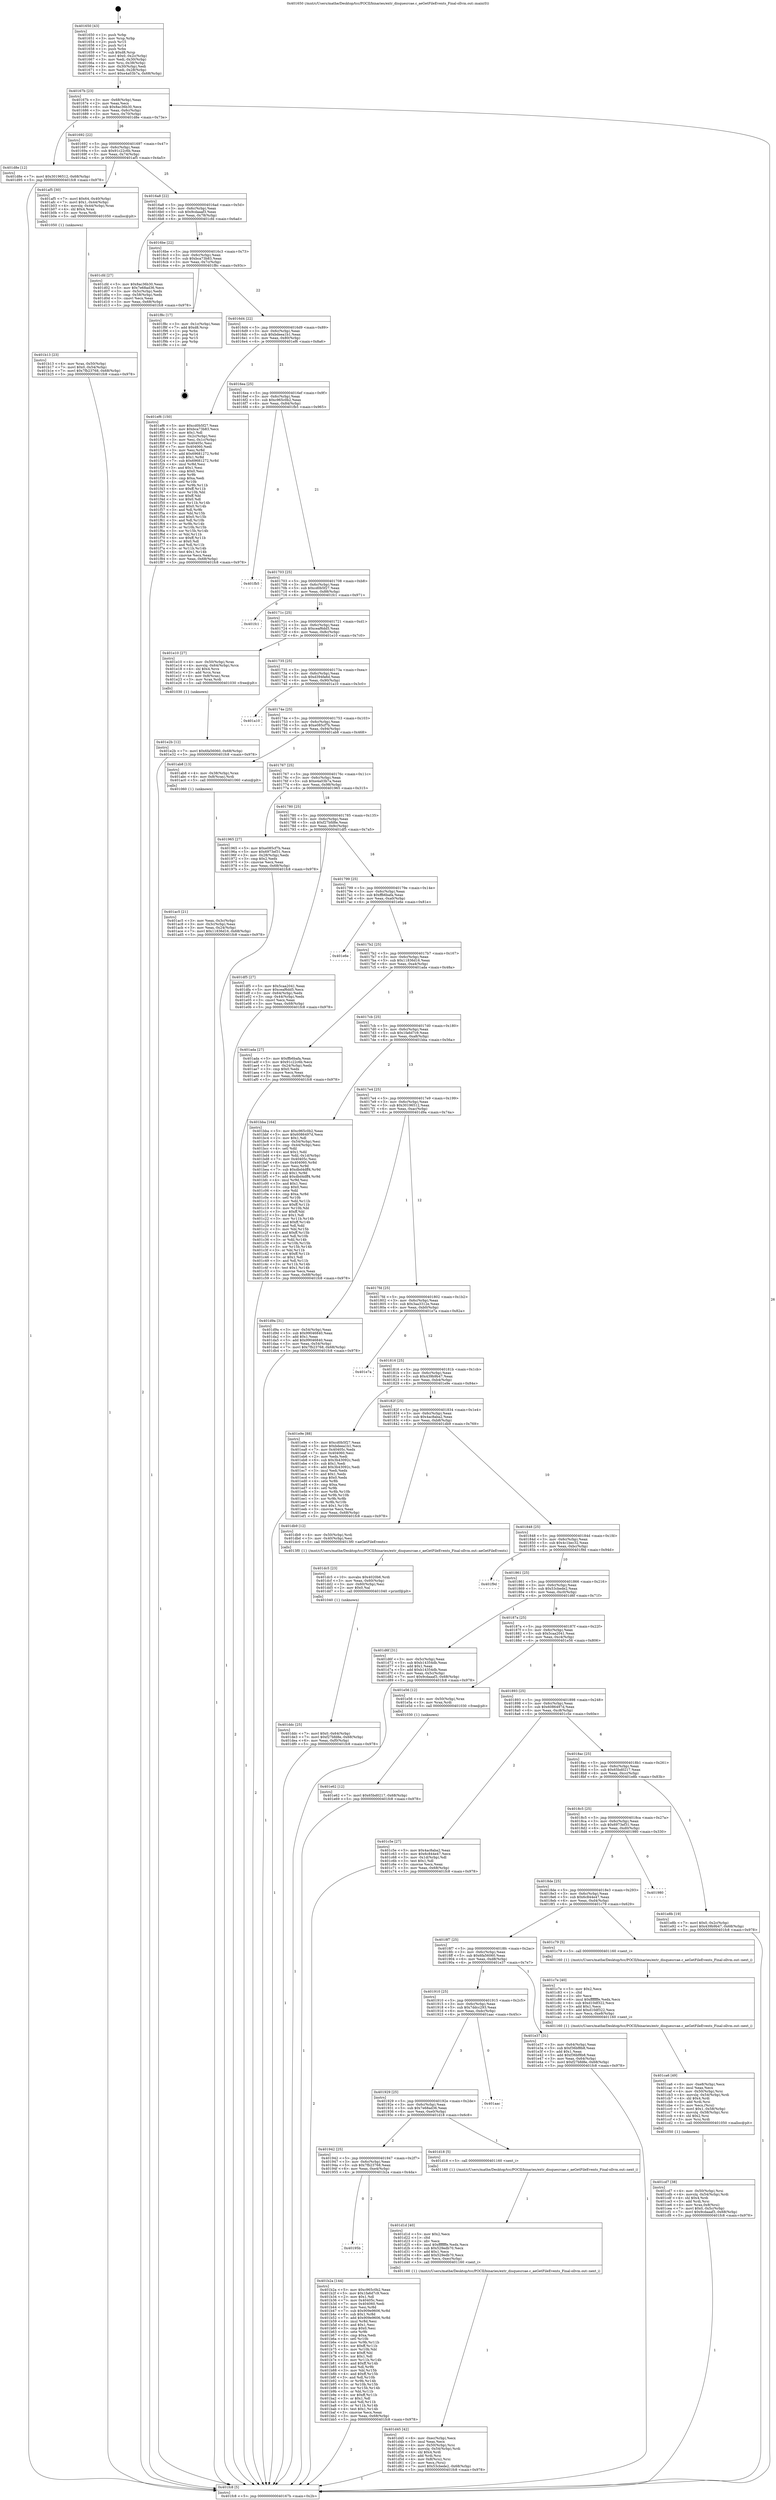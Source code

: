 digraph "0x401650" {
  label = "0x401650 (/mnt/c/Users/mathe/Desktop/tcc/POCII/binaries/extr_disquesrcae.c_aeGetFileEvents_Final-ollvm.out::main(0))"
  labelloc = "t"
  node[shape=record]

  Entry [label="",width=0.3,height=0.3,shape=circle,fillcolor=black,style=filled]
  "0x40167b" [label="{
     0x40167b [23]\l
     | [instrs]\l
     &nbsp;&nbsp;0x40167b \<+3\>: mov -0x68(%rbp),%eax\l
     &nbsp;&nbsp;0x40167e \<+2\>: mov %eax,%ecx\l
     &nbsp;&nbsp;0x401680 \<+6\>: sub $0x8ac36b30,%ecx\l
     &nbsp;&nbsp;0x401686 \<+3\>: mov %eax,-0x6c(%rbp)\l
     &nbsp;&nbsp;0x401689 \<+3\>: mov %ecx,-0x70(%rbp)\l
     &nbsp;&nbsp;0x40168c \<+6\>: je 0000000000401d8e \<main+0x73e\>\l
  }"]
  "0x401d8e" [label="{
     0x401d8e [12]\l
     | [instrs]\l
     &nbsp;&nbsp;0x401d8e \<+7\>: movl $0x30196512,-0x68(%rbp)\l
     &nbsp;&nbsp;0x401d95 \<+5\>: jmp 0000000000401fc8 \<main+0x978\>\l
  }"]
  "0x401692" [label="{
     0x401692 [22]\l
     | [instrs]\l
     &nbsp;&nbsp;0x401692 \<+5\>: jmp 0000000000401697 \<main+0x47\>\l
     &nbsp;&nbsp;0x401697 \<+3\>: mov -0x6c(%rbp),%eax\l
     &nbsp;&nbsp;0x40169a \<+5\>: sub $0x91c22c6b,%eax\l
     &nbsp;&nbsp;0x40169f \<+3\>: mov %eax,-0x74(%rbp)\l
     &nbsp;&nbsp;0x4016a2 \<+6\>: je 0000000000401af5 \<main+0x4a5\>\l
  }"]
  Exit [label="",width=0.3,height=0.3,shape=circle,fillcolor=black,style=filled,peripheries=2]
  "0x401af5" [label="{
     0x401af5 [30]\l
     | [instrs]\l
     &nbsp;&nbsp;0x401af5 \<+7\>: movl $0x64,-0x40(%rbp)\l
     &nbsp;&nbsp;0x401afc \<+7\>: movl $0x1,-0x44(%rbp)\l
     &nbsp;&nbsp;0x401b03 \<+4\>: movslq -0x44(%rbp),%rax\l
     &nbsp;&nbsp;0x401b07 \<+4\>: shl $0x4,%rax\l
     &nbsp;&nbsp;0x401b0b \<+3\>: mov %rax,%rdi\l
     &nbsp;&nbsp;0x401b0e \<+5\>: call 0000000000401050 \<malloc@plt\>\l
     | [calls]\l
     &nbsp;&nbsp;0x401050 \{1\} (unknown)\l
  }"]
  "0x4016a8" [label="{
     0x4016a8 [22]\l
     | [instrs]\l
     &nbsp;&nbsp;0x4016a8 \<+5\>: jmp 00000000004016ad \<main+0x5d\>\l
     &nbsp;&nbsp;0x4016ad \<+3\>: mov -0x6c(%rbp),%eax\l
     &nbsp;&nbsp;0x4016b0 \<+5\>: sub $0x9cdaaaf3,%eax\l
     &nbsp;&nbsp;0x4016b5 \<+3\>: mov %eax,-0x78(%rbp)\l
     &nbsp;&nbsp;0x4016b8 \<+6\>: je 0000000000401cfd \<main+0x6ad\>\l
  }"]
  "0x401e62" [label="{
     0x401e62 [12]\l
     | [instrs]\l
     &nbsp;&nbsp;0x401e62 \<+7\>: movl $0x65bd0217,-0x68(%rbp)\l
     &nbsp;&nbsp;0x401e69 \<+5\>: jmp 0000000000401fc8 \<main+0x978\>\l
  }"]
  "0x401cfd" [label="{
     0x401cfd [27]\l
     | [instrs]\l
     &nbsp;&nbsp;0x401cfd \<+5\>: mov $0x8ac36b30,%eax\l
     &nbsp;&nbsp;0x401d02 \<+5\>: mov $0x7e68ad36,%ecx\l
     &nbsp;&nbsp;0x401d07 \<+3\>: mov -0x5c(%rbp),%edx\l
     &nbsp;&nbsp;0x401d0a \<+3\>: cmp -0x58(%rbp),%edx\l
     &nbsp;&nbsp;0x401d0d \<+3\>: cmovl %ecx,%eax\l
     &nbsp;&nbsp;0x401d10 \<+3\>: mov %eax,-0x68(%rbp)\l
     &nbsp;&nbsp;0x401d13 \<+5\>: jmp 0000000000401fc8 \<main+0x978\>\l
  }"]
  "0x4016be" [label="{
     0x4016be [22]\l
     | [instrs]\l
     &nbsp;&nbsp;0x4016be \<+5\>: jmp 00000000004016c3 \<main+0x73\>\l
     &nbsp;&nbsp;0x4016c3 \<+3\>: mov -0x6c(%rbp),%eax\l
     &nbsp;&nbsp;0x4016c6 \<+5\>: sub $0xbca73b83,%eax\l
     &nbsp;&nbsp;0x4016cb \<+3\>: mov %eax,-0x7c(%rbp)\l
     &nbsp;&nbsp;0x4016ce \<+6\>: je 0000000000401f8c \<main+0x93c\>\l
  }"]
  "0x401e2b" [label="{
     0x401e2b [12]\l
     | [instrs]\l
     &nbsp;&nbsp;0x401e2b \<+7\>: movl $0x6fa56060,-0x68(%rbp)\l
     &nbsp;&nbsp;0x401e32 \<+5\>: jmp 0000000000401fc8 \<main+0x978\>\l
  }"]
  "0x401f8c" [label="{
     0x401f8c [17]\l
     | [instrs]\l
     &nbsp;&nbsp;0x401f8c \<+3\>: mov -0x1c(%rbp),%eax\l
     &nbsp;&nbsp;0x401f8f \<+7\>: add $0xd8,%rsp\l
     &nbsp;&nbsp;0x401f96 \<+1\>: pop %rbx\l
     &nbsp;&nbsp;0x401f97 \<+2\>: pop %r14\l
     &nbsp;&nbsp;0x401f99 \<+2\>: pop %r15\l
     &nbsp;&nbsp;0x401f9b \<+1\>: pop %rbp\l
     &nbsp;&nbsp;0x401f9c \<+1\>: ret\l
  }"]
  "0x4016d4" [label="{
     0x4016d4 [22]\l
     | [instrs]\l
     &nbsp;&nbsp;0x4016d4 \<+5\>: jmp 00000000004016d9 \<main+0x89\>\l
     &nbsp;&nbsp;0x4016d9 \<+3\>: mov -0x6c(%rbp),%eax\l
     &nbsp;&nbsp;0x4016dc \<+5\>: sub $0xbdeea1b1,%eax\l
     &nbsp;&nbsp;0x4016e1 \<+3\>: mov %eax,-0x80(%rbp)\l
     &nbsp;&nbsp;0x4016e4 \<+6\>: je 0000000000401ef6 \<main+0x8a6\>\l
  }"]
  "0x401ddc" [label="{
     0x401ddc [25]\l
     | [instrs]\l
     &nbsp;&nbsp;0x401ddc \<+7\>: movl $0x0,-0x64(%rbp)\l
     &nbsp;&nbsp;0x401de3 \<+7\>: movl $0xf27bfd8e,-0x68(%rbp)\l
     &nbsp;&nbsp;0x401dea \<+6\>: mov %eax,-0xf0(%rbp)\l
     &nbsp;&nbsp;0x401df0 \<+5\>: jmp 0000000000401fc8 \<main+0x978\>\l
  }"]
  "0x401ef6" [label="{
     0x401ef6 [150]\l
     | [instrs]\l
     &nbsp;&nbsp;0x401ef6 \<+5\>: mov $0xcd0b5f27,%eax\l
     &nbsp;&nbsp;0x401efb \<+5\>: mov $0xbca73b83,%ecx\l
     &nbsp;&nbsp;0x401f00 \<+2\>: mov $0x1,%dl\l
     &nbsp;&nbsp;0x401f02 \<+3\>: mov -0x2c(%rbp),%esi\l
     &nbsp;&nbsp;0x401f05 \<+3\>: mov %esi,-0x1c(%rbp)\l
     &nbsp;&nbsp;0x401f08 \<+7\>: mov 0x40405c,%esi\l
     &nbsp;&nbsp;0x401f0f \<+7\>: mov 0x404060,%edi\l
     &nbsp;&nbsp;0x401f16 \<+3\>: mov %esi,%r8d\l
     &nbsp;&nbsp;0x401f19 \<+7\>: add $0x69681272,%r8d\l
     &nbsp;&nbsp;0x401f20 \<+4\>: sub $0x1,%r8d\l
     &nbsp;&nbsp;0x401f24 \<+7\>: sub $0x69681272,%r8d\l
     &nbsp;&nbsp;0x401f2b \<+4\>: imul %r8d,%esi\l
     &nbsp;&nbsp;0x401f2f \<+3\>: and $0x1,%esi\l
     &nbsp;&nbsp;0x401f32 \<+3\>: cmp $0x0,%esi\l
     &nbsp;&nbsp;0x401f35 \<+4\>: sete %r9b\l
     &nbsp;&nbsp;0x401f39 \<+3\>: cmp $0xa,%edi\l
     &nbsp;&nbsp;0x401f3c \<+4\>: setl %r10b\l
     &nbsp;&nbsp;0x401f40 \<+3\>: mov %r9b,%r11b\l
     &nbsp;&nbsp;0x401f43 \<+4\>: xor $0xff,%r11b\l
     &nbsp;&nbsp;0x401f47 \<+3\>: mov %r10b,%bl\l
     &nbsp;&nbsp;0x401f4a \<+3\>: xor $0xff,%bl\l
     &nbsp;&nbsp;0x401f4d \<+3\>: xor $0x0,%dl\l
     &nbsp;&nbsp;0x401f50 \<+3\>: mov %r11b,%r14b\l
     &nbsp;&nbsp;0x401f53 \<+4\>: and $0x0,%r14b\l
     &nbsp;&nbsp;0x401f57 \<+3\>: and %dl,%r9b\l
     &nbsp;&nbsp;0x401f5a \<+3\>: mov %bl,%r15b\l
     &nbsp;&nbsp;0x401f5d \<+4\>: and $0x0,%r15b\l
     &nbsp;&nbsp;0x401f61 \<+3\>: and %dl,%r10b\l
     &nbsp;&nbsp;0x401f64 \<+3\>: or %r9b,%r14b\l
     &nbsp;&nbsp;0x401f67 \<+3\>: or %r10b,%r15b\l
     &nbsp;&nbsp;0x401f6a \<+3\>: xor %r15b,%r14b\l
     &nbsp;&nbsp;0x401f6d \<+3\>: or %bl,%r11b\l
     &nbsp;&nbsp;0x401f70 \<+4\>: xor $0xff,%r11b\l
     &nbsp;&nbsp;0x401f74 \<+3\>: or $0x0,%dl\l
     &nbsp;&nbsp;0x401f77 \<+3\>: and %dl,%r11b\l
     &nbsp;&nbsp;0x401f7a \<+3\>: or %r11b,%r14b\l
     &nbsp;&nbsp;0x401f7d \<+4\>: test $0x1,%r14b\l
     &nbsp;&nbsp;0x401f81 \<+3\>: cmovne %ecx,%eax\l
     &nbsp;&nbsp;0x401f84 \<+3\>: mov %eax,-0x68(%rbp)\l
     &nbsp;&nbsp;0x401f87 \<+5\>: jmp 0000000000401fc8 \<main+0x978\>\l
  }"]
  "0x4016ea" [label="{
     0x4016ea [25]\l
     | [instrs]\l
     &nbsp;&nbsp;0x4016ea \<+5\>: jmp 00000000004016ef \<main+0x9f\>\l
     &nbsp;&nbsp;0x4016ef \<+3\>: mov -0x6c(%rbp),%eax\l
     &nbsp;&nbsp;0x4016f2 \<+5\>: sub $0xc965c0b2,%eax\l
     &nbsp;&nbsp;0x4016f7 \<+6\>: mov %eax,-0x84(%rbp)\l
     &nbsp;&nbsp;0x4016fd \<+6\>: je 0000000000401fb5 \<main+0x965\>\l
  }"]
  "0x401dc5" [label="{
     0x401dc5 [23]\l
     | [instrs]\l
     &nbsp;&nbsp;0x401dc5 \<+10\>: movabs $0x4020b6,%rdi\l
     &nbsp;&nbsp;0x401dcf \<+3\>: mov %eax,-0x60(%rbp)\l
     &nbsp;&nbsp;0x401dd2 \<+3\>: mov -0x60(%rbp),%esi\l
     &nbsp;&nbsp;0x401dd5 \<+2\>: mov $0x0,%al\l
     &nbsp;&nbsp;0x401dd7 \<+5\>: call 0000000000401040 \<printf@plt\>\l
     | [calls]\l
     &nbsp;&nbsp;0x401040 \{1\} (unknown)\l
  }"]
  "0x401fb5" [label="{
     0x401fb5\l
  }", style=dashed]
  "0x401703" [label="{
     0x401703 [25]\l
     | [instrs]\l
     &nbsp;&nbsp;0x401703 \<+5\>: jmp 0000000000401708 \<main+0xb8\>\l
     &nbsp;&nbsp;0x401708 \<+3\>: mov -0x6c(%rbp),%eax\l
     &nbsp;&nbsp;0x40170b \<+5\>: sub $0xcd0b5f27,%eax\l
     &nbsp;&nbsp;0x401710 \<+6\>: mov %eax,-0x88(%rbp)\l
     &nbsp;&nbsp;0x401716 \<+6\>: je 0000000000401fc1 \<main+0x971\>\l
  }"]
  "0x401d45" [label="{
     0x401d45 [42]\l
     | [instrs]\l
     &nbsp;&nbsp;0x401d45 \<+6\>: mov -0xec(%rbp),%ecx\l
     &nbsp;&nbsp;0x401d4b \<+3\>: imul %eax,%ecx\l
     &nbsp;&nbsp;0x401d4e \<+4\>: mov -0x50(%rbp),%rsi\l
     &nbsp;&nbsp;0x401d52 \<+4\>: movslq -0x54(%rbp),%rdi\l
     &nbsp;&nbsp;0x401d56 \<+4\>: shl $0x4,%rdi\l
     &nbsp;&nbsp;0x401d5a \<+3\>: add %rdi,%rsi\l
     &nbsp;&nbsp;0x401d5d \<+4\>: mov 0x8(%rsi),%rsi\l
     &nbsp;&nbsp;0x401d61 \<+2\>: mov %ecx,(%rsi)\l
     &nbsp;&nbsp;0x401d63 \<+7\>: movl $0x53cbede2,-0x68(%rbp)\l
     &nbsp;&nbsp;0x401d6a \<+5\>: jmp 0000000000401fc8 \<main+0x978\>\l
  }"]
  "0x401fc1" [label="{
     0x401fc1\l
  }", style=dashed]
  "0x40171c" [label="{
     0x40171c [25]\l
     | [instrs]\l
     &nbsp;&nbsp;0x40171c \<+5\>: jmp 0000000000401721 \<main+0xd1\>\l
     &nbsp;&nbsp;0x401721 \<+3\>: mov -0x6c(%rbp),%eax\l
     &nbsp;&nbsp;0x401724 \<+5\>: sub $0xceaf6dd5,%eax\l
     &nbsp;&nbsp;0x401729 \<+6\>: mov %eax,-0x8c(%rbp)\l
     &nbsp;&nbsp;0x40172f \<+6\>: je 0000000000401e10 \<main+0x7c0\>\l
  }"]
  "0x401d1d" [label="{
     0x401d1d [40]\l
     | [instrs]\l
     &nbsp;&nbsp;0x401d1d \<+5\>: mov $0x2,%ecx\l
     &nbsp;&nbsp;0x401d22 \<+1\>: cltd\l
     &nbsp;&nbsp;0x401d23 \<+2\>: idiv %ecx\l
     &nbsp;&nbsp;0x401d25 \<+6\>: imul $0xfffffffe,%edx,%ecx\l
     &nbsp;&nbsp;0x401d2b \<+6\>: sub $0x529edb70,%ecx\l
     &nbsp;&nbsp;0x401d31 \<+3\>: add $0x1,%ecx\l
     &nbsp;&nbsp;0x401d34 \<+6\>: add $0x529edb70,%ecx\l
     &nbsp;&nbsp;0x401d3a \<+6\>: mov %ecx,-0xec(%rbp)\l
     &nbsp;&nbsp;0x401d40 \<+5\>: call 0000000000401160 \<next_i\>\l
     | [calls]\l
     &nbsp;&nbsp;0x401160 \{1\} (/mnt/c/Users/mathe/Desktop/tcc/POCII/binaries/extr_disquesrcae.c_aeGetFileEvents_Final-ollvm.out::next_i)\l
  }"]
  "0x401e10" [label="{
     0x401e10 [27]\l
     | [instrs]\l
     &nbsp;&nbsp;0x401e10 \<+4\>: mov -0x50(%rbp),%rax\l
     &nbsp;&nbsp;0x401e14 \<+4\>: movslq -0x64(%rbp),%rcx\l
     &nbsp;&nbsp;0x401e18 \<+4\>: shl $0x4,%rcx\l
     &nbsp;&nbsp;0x401e1c \<+3\>: add %rcx,%rax\l
     &nbsp;&nbsp;0x401e1f \<+4\>: mov 0x8(%rax),%rax\l
     &nbsp;&nbsp;0x401e23 \<+3\>: mov %rax,%rdi\l
     &nbsp;&nbsp;0x401e26 \<+5\>: call 0000000000401030 \<free@plt\>\l
     | [calls]\l
     &nbsp;&nbsp;0x401030 \{1\} (unknown)\l
  }"]
  "0x401735" [label="{
     0x401735 [25]\l
     | [instrs]\l
     &nbsp;&nbsp;0x401735 \<+5\>: jmp 000000000040173a \<main+0xea\>\l
     &nbsp;&nbsp;0x40173a \<+3\>: mov -0x6c(%rbp),%eax\l
     &nbsp;&nbsp;0x40173d \<+5\>: sub $0xd394fa6d,%eax\l
     &nbsp;&nbsp;0x401742 \<+6\>: mov %eax,-0x90(%rbp)\l
     &nbsp;&nbsp;0x401748 \<+6\>: je 0000000000401a10 \<main+0x3c0\>\l
  }"]
  "0x401cd7" [label="{
     0x401cd7 [38]\l
     | [instrs]\l
     &nbsp;&nbsp;0x401cd7 \<+4\>: mov -0x50(%rbp),%rsi\l
     &nbsp;&nbsp;0x401cdb \<+4\>: movslq -0x54(%rbp),%rdi\l
     &nbsp;&nbsp;0x401cdf \<+4\>: shl $0x4,%rdi\l
     &nbsp;&nbsp;0x401ce3 \<+3\>: add %rdi,%rsi\l
     &nbsp;&nbsp;0x401ce6 \<+4\>: mov %rax,0x8(%rsi)\l
     &nbsp;&nbsp;0x401cea \<+7\>: movl $0x0,-0x5c(%rbp)\l
     &nbsp;&nbsp;0x401cf1 \<+7\>: movl $0x9cdaaaf3,-0x68(%rbp)\l
     &nbsp;&nbsp;0x401cf8 \<+5\>: jmp 0000000000401fc8 \<main+0x978\>\l
  }"]
  "0x401a10" [label="{
     0x401a10\l
  }", style=dashed]
  "0x40174e" [label="{
     0x40174e [25]\l
     | [instrs]\l
     &nbsp;&nbsp;0x40174e \<+5\>: jmp 0000000000401753 \<main+0x103\>\l
     &nbsp;&nbsp;0x401753 \<+3\>: mov -0x6c(%rbp),%eax\l
     &nbsp;&nbsp;0x401756 \<+5\>: sub $0xe085cf7b,%eax\l
     &nbsp;&nbsp;0x40175b \<+6\>: mov %eax,-0x94(%rbp)\l
     &nbsp;&nbsp;0x401761 \<+6\>: je 0000000000401ab8 \<main+0x468\>\l
  }"]
  "0x401ca6" [label="{
     0x401ca6 [49]\l
     | [instrs]\l
     &nbsp;&nbsp;0x401ca6 \<+6\>: mov -0xe8(%rbp),%ecx\l
     &nbsp;&nbsp;0x401cac \<+3\>: imul %eax,%ecx\l
     &nbsp;&nbsp;0x401caf \<+4\>: mov -0x50(%rbp),%rsi\l
     &nbsp;&nbsp;0x401cb3 \<+4\>: movslq -0x54(%rbp),%rdi\l
     &nbsp;&nbsp;0x401cb7 \<+4\>: shl $0x4,%rdi\l
     &nbsp;&nbsp;0x401cbb \<+3\>: add %rdi,%rsi\l
     &nbsp;&nbsp;0x401cbe \<+2\>: mov %ecx,(%rsi)\l
     &nbsp;&nbsp;0x401cc0 \<+7\>: movl $0x1,-0x58(%rbp)\l
     &nbsp;&nbsp;0x401cc7 \<+4\>: movslq -0x58(%rbp),%rsi\l
     &nbsp;&nbsp;0x401ccb \<+4\>: shl $0x2,%rsi\l
     &nbsp;&nbsp;0x401ccf \<+3\>: mov %rsi,%rdi\l
     &nbsp;&nbsp;0x401cd2 \<+5\>: call 0000000000401050 \<malloc@plt\>\l
     | [calls]\l
     &nbsp;&nbsp;0x401050 \{1\} (unknown)\l
  }"]
  "0x401ab8" [label="{
     0x401ab8 [13]\l
     | [instrs]\l
     &nbsp;&nbsp;0x401ab8 \<+4\>: mov -0x38(%rbp),%rax\l
     &nbsp;&nbsp;0x401abc \<+4\>: mov 0x8(%rax),%rdi\l
     &nbsp;&nbsp;0x401ac0 \<+5\>: call 0000000000401060 \<atoi@plt\>\l
     | [calls]\l
     &nbsp;&nbsp;0x401060 \{1\} (unknown)\l
  }"]
  "0x401767" [label="{
     0x401767 [25]\l
     | [instrs]\l
     &nbsp;&nbsp;0x401767 \<+5\>: jmp 000000000040176c \<main+0x11c\>\l
     &nbsp;&nbsp;0x40176c \<+3\>: mov -0x6c(%rbp),%eax\l
     &nbsp;&nbsp;0x40176f \<+5\>: sub $0xe4a03b7a,%eax\l
     &nbsp;&nbsp;0x401774 \<+6\>: mov %eax,-0x98(%rbp)\l
     &nbsp;&nbsp;0x40177a \<+6\>: je 0000000000401965 \<main+0x315\>\l
  }"]
  "0x401c7e" [label="{
     0x401c7e [40]\l
     | [instrs]\l
     &nbsp;&nbsp;0x401c7e \<+5\>: mov $0x2,%ecx\l
     &nbsp;&nbsp;0x401c83 \<+1\>: cltd\l
     &nbsp;&nbsp;0x401c84 \<+2\>: idiv %ecx\l
     &nbsp;&nbsp;0x401c86 \<+6\>: imul $0xfffffffe,%edx,%ecx\l
     &nbsp;&nbsp;0x401c8c \<+6\>: sub $0xd10df322,%ecx\l
     &nbsp;&nbsp;0x401c92 \<+3\>: add $0x1,%ecx\l
     &nbsp;&nbsp;0x401c95 \<+6\>: add $0xd10df322,%ecx\l
     &nbsp;&nbsp;0x401c9b \<+6\>: mov %ecx,-0xe8(%rbp)\l
     &nbsp;&nbsp;0x401ca1 \<+5\>: call 0000000000401160 \<next_i\>\l
     | [calls]\l
     &nbsp;&nbsp;0x401160 \{1\} (/mnt/c/Users/mathe/Desktop/tcc/POCII/binaries/extr_disquesrcae.c_aeGetFileEvents_Final-ollvm.out::next_i)\l
  }"]
  "0x401965" [label="{
     0x401965 [27]\l
     | [instrs]\l
     &nbsp;&nbsp;0x401965 \<+5\>: mov $0xe085cf7b,%eax\l
     &nbsp;&nbsp;0x40196a \<+5\>: mov $0x6973ef31,%ecx\l
     &nbsp;&nbsp;0x40196f \<+3\>: mov -0x28(%rbp),%edx\l
     &nbsp;&nbsp;0x401972 \<+3\>: cmp $0x2,%edx\l
     &nbsp;&nbsp;0x401975 \<+3\>: cmovne %ecx,%eax\l
     &nbsp;&nbsp;0x401978 \<+3\>: mov %eax,-0x68(%rbp)\l
     &nbsp;&nbsp;0x40197b \<+5\>: jmp 0000000000401fc8 \<main+0x978\>\l
  }"]
  "0x401780" [label="{
     0x401780 [25]\l
     | [instrs]\l
     &nbsp;&nbsp;0x401780 \<+5\>: jmp 0000000000401785 \<main+0x135\>\l
     &nbsp;&nbsp;0x401785 \<+3\>: mov -0x6c(%rbp),%eax\l
     &nbsp;&nbsp;0x401788 \<+5\>: sub $0xf27bfd8e,%eax\l
     &nbsp;&nbsp;0x40178d \<+6\>: mov %eax,-0x9c(%rbp)\l
     &nbsp;&nbsp;0x401793 \<+6\>: je 0000000000401df5 \<main+0x7a5\>\l
  }"]
  "0x401fc8" [label="{
     0x401fc8 [5]\l
     | [instrs]\l
     &nbsp;&nbsp;0x401fc8 \<+5\>: jmp 000000000040167b \<main+0x2b\>\l
  }"]
  "0x401650" [label="{
     0x401650 [43]\l
     | [instrs]\l
     &nbsp;&nbsp;0x401650 \<+1\>: push %rbp\l
     &nbsp;&nbsp;0x401651 \<+3\>: mov %rsp,%rbp\l
     &nbsp;&nbsp;0x401654 \<+2\>: push %r15\l
     &nbsp;&nbsp;0x401656 \<+2\>: push %r14\l
     &nbsp;&nbsp;0x401658 \<+1\>: push %rbx\l
     &nbsp;&nbsp;0x401659 \<+7\>: sub $0xd8,%rsp\l
     &nbsp;&nbsp;0x401660 \<+7\>: movl $0x0,-0x2c(%rbp)\l
     &nbsp;&nbsp;0x401667 \<+3\>: mov %edi,-0x30(%rbp)\l
     &nbsp;&nbsp;0x40166a \<+4\>: mov %rsi,-0x38(%rbp)\l
     &nbsp;&nbsp;0x40166e \<+3\>: mov -0x30(%rbp),%edi\l
     &nbsp;&nbsp;0x401671 \<+3\>: mov %edi,-0x28(%rbp)\l
     &nbsp;&nbsp;0x401674 \<+7\>: movl $0xe4a03b7a,-0x68(%rbp)\l
  }"]
  "0x401ac5" [label="{
     0x401ac5 [21]\l
     | [instrs]\l
     &nbsp;&nbsp;0x401ac5 \<+3\>: mov %eax,-0x3c(%rbp)\l
     &nbsp;&nbsp;0x401ac8 \<+3\>: mov -0x3c(%rbp),%eax\l
     &nbsp;&nbsp;0x401acb \<+3\>: mov %eax,-0x24(%rbp)\l
     &nbsp;&nbsp;0x401ace \<+7\>: movl $0x11836d16,-0x68(%rbp)\l
     &nbsp;&nbsp;0x401ad5 \<+5\>: jmp 0000000000401fc8 \<main+0x978\>\l
  }"]
  "0x40195b" [label="{
     0x40195b\l
  }", style=dashed]
  "0x401df5" [label="{
     0x401df5 [27]\l
     | [instrs]\l
     &nbsp;&nbsp;0x401df5 \<+5\>: mov $0x5caa2041,%eax\l
     &nbsp;&nbsp;0x401dfa \<+5\>: mov $0xceaf6dd5,%ecx\l
     &nbsp;&nbsp;0x401dff \<+3\>: mov -0x64(%rbp),%edx\l
     &nbsp;&nbsp;0x401e02 \<+3\>: cmp -0x44(%rbp),%edx\l
     &nbsp;&nbsp;0x401e05 \<+3\>: cmovl %ecx,%eax\l
     &nbsp;&nbsp;0x401e08 \<+3\>: mov %eax,-0x68(%rbp)\l
     &nbsp;&nbsp;0x401e0b \<+5\>: jmp 0000000000401fc8 \<main+0x978\>\l
  }"]
  "0x401799" [label="{
     0x401799 [25]\l
     | [instrs]\l
     &nbsp;&nbsp;0x401799 \<+5\>: jmp 000000000040179e \<main+0x14e\>\l
     &nbsp;&nbsp;0x40179e \<+3\>: mov -0x6c(%rbp),%eax\l
     &nbsp;&nbsp;0x4017a1 \<+5\>: sub $0xffb6bafa,%eax\l
     &nbsp;&nbsp;0x4017a6 \<+6\>: mov %eax,-0xa0(%rbp)\l
     &nbsp;&nbsp;0x4017ac \<+6\>: je 0000000000401e6e \<main+0x81e\>\l
  }"]
  "0x401b2a" [label="{
     0x401b2a [144]\l
     | [instrs]\l
     &nbsp;&nbsp;0x401b2a \<+5\>: mov $0xc965c0b2,%eax\l
     &nbsp;&nbsp;0x401b2f \<+5\>: mov $0x1fa6d7c9,%ecx\l
     &nbsp;&nbsp;0x401b34 \<+2\>: mov $0x1,%dl\l
     &nbsp;&nbsp;0x401b36 \<+7\>: mov 0x40405c,%esi\l
     &nbsp;&nbsp;0x401b3d \<+7\>: mov 0x404060,%edi\l
     &nbsp;&nbsp;0x401b44 \<+3\>: mov %esi,%r8d\l
     &nbsp;&nbsp;0x401b47 \<+7\>: sub $0x909e9606,%r8d\l
     &nbsp;&nbsp;0x401b4e \<+4\>: sub $0x1,%r8d\l
     &nbsp;&nbsp;0x401b52 \<+7\>: add $0x909e9606,%r8d\l
     &nbsp;&nbsp;0x401b59 \<+4\>: imul %r8d,%esi\l
     &nbsp;&nbsp;0x401b5d \<+3\>: and $0x1,%esi\l
     &nbsp;&nbsp;0x401b60 \<+3\>: cmp $0x0,%esi\l
     &nbsp;&nbsp;0x401b63 \<+4\>: sete %r9b\l
     &nbsp;&nbsp;0x401b67 \<+3\>: cmp $0xa,%edi\l
     &nbsp;&nbsp;0x401b6a \<+4\>: setl %r10b\l
     &nbsp;&nbsp;0x401b6e \<+3\>: mov %r9b,%r11b\l
     &nbsp;&nbsp;0x401b71 \<+4\>: xor $0xff,%r11b\l
     &nbsp;&nbsp;0x401b75 \<+3\>: mov %r10b,%bl\l
     &nbsp;&nbsp;0x401b78 \<+3\>: xor $0xff,%bl\l
     &nbsp;&nbsp;0x401b7b \<+3\>: xor $0x1,%dl\l
     &nbsp;&nbsp;0x401b7e \<+3\>: mov %r11b,%r14b\l
     &nbsp;&nbsp;0x401b81 \<+4\>: and $0xff,%r14b\l
     &nbsp;&nbsp;0x401b85 \<+3\>: and %dl,%r9b\l
     &nbsp;&nbsp;0x401b88 \<+3\>: mov %bl,%r15b\l
     &nbsp;&nbsp;0x401b8b \<+4\>: and $0xff,%r15b\l
     &nbsp;&nbsp;0x401b8f \<+3\>: and %dl,%r10b\l
     &nbsp;&nbsp;0x401b92 \<+3\>: or %r9b,%r14b\l
     &nbsp;&nbsp;0x401b95 \<+3\>: or %r10b,%r15b\l
     &nbsp;&nbsp;0x401b98 \<+3\>: xor %r15b,%r14b\l
     &nbsp;&nbsp;0x401b9b \<+3\>: or %bl,%r11b\l
     &nbsp;&nbsp;0x401b9e \<+4\>: xor $0xff,%r11b\l
     &nbsp;&nbsp;0x401ba2 \<+3\>: or $0x1,%dl\l
     &nbsp;&nbsp;0x401ba5 \<+3\>: and %dl,%r11b\l
     &nbsp;&nbsp;0x401ba8 \<+3\>: or %r11b,%r14b\l
     &nbsp;&nbsp;0x401bab \<+4\>: test $0x1,%r14b\l
     &nbsp;&nbsp;0x401baf \<+3\>: cmovne %ecx,%eax\l
     &nbsp;&nbsp;0x401bb2 \<+3\>: mov %eax,-0x68(%rbp)\l
     &nbsp;&nbsp;0x401bb5 \<+5\>: jmp 0000000000401fc8 \<main+0x978\>\l
  }"]
  "0x401e6e" [label="{
     0x401e6e\l
  }", style=dashed]
  "0x4017b2" [label="{
     0x4017b2 [25]\l
     | [instrs]\l
     &nbsp;&nbsp;0x4017b2 \<+5\>: jmp 00000000004017b7 \<main+0x167\>\l
     &nbsp;&nbsp;0x4017b7 \<+3\>: mov -0x6c(%rbp),%eax\l
     &nbsp;&nbsp;0x4017ba \<+5\>: sub $0x11836d16,%eax\l
     &nbsp;&nbsp;0x4017bf \<+6\>: mov %eax,-0xa4(%rbp)\l
     &nbsp;&nbsp;0x4017c5 \<+6\>: je 0000000000401ada \<main+0x48a\>\l
  }"]
  "0x401942" [label="{
     0x401942 [25]\l
     | [instrs]\l
     &nbsp;&nbsp;0x401942 \<+5\>: jmp 0000000000401947 \<main+0x2f7\>\l
     &nbsp;&nbsp;0x401947 \<+3\>: mov -0x6c(%rbp),%eax\l
     &nbsp;&nbsp;0x40194a \<+5\>: sub $0x7fb23768,%eax\l
     &nbsp;&nbsp;0x40194f \<+6\>: mov %eax,-0xe4(%rbp)\l
     &nbsp;&nbsp;0x401955 \<+6\>: je 0000000000401b2a \<main+0x4da\>\l
  }"]
  "0x401ada" [label="{
     0x401ada [27]\l
     | [instrs]\l
     &nbsp;&nbsp;0x401ada \<+5\>: mov $0xffb6bafa,%eax\l
     &nbsp;&nbsp;0x401adf \<+5\>: mov $0x91c22c6b,%ecx\l
     &nbsp;&nbsp;0x401ae4 \<+3\>: mov -0x24(%rbp),%edx\l
     &nbsp;&nbsp;0x401ae7 \<+3\>: cmp $0x0,%edx\l
     &nbsp;&nbsp;0x401aea \<+3\>: cmove %ecx,%eax\l
     &nbsp;&nbsp;0x401aed \<+3\>: mov %eax,-0x68(%rbp)\l
     &nbsp;&nbsp;0x401af0 \<+5\>: jmp 0000000000401fc8 \<main+0x978\>\l
  }"]
  "0x4017cb" [label="{
     0x4017cb [25]\l
     | [instrs]\l
     &nbsp;&nbsp;0x4017cb \<+5\>: jmp 00000000004017d0 \<main+0x180\>\l
     &nbsp;&nbsp;0x4017d0 \<+3\>: mov -0x6c(%rbp),%eax\l
     &nbsp;&nbsp;0x4017d3 \<+5\>: sub $0x1fa6d7c9,%eax\l
     &nbsp;&nbsp;0x4017d8 \<+6\>: mov %eax,-0xa8(%rbp)\l
     &nbsp;&nbsp;0x4017de \<+6\>: je 0000000000401bba \<main+0x56a\>\l
  }"]
  "0x401b13" [label="{
     0x401b13 [23]\l
     | [instrs]\l
     &nbsp;&nbsp;0x401b13 \<+4\>: mov %rax,-0x50(%rbp)\l
     &nbsp;&nbsp;0x401b17 \<+7\>: movl $0x0,-0x54(%rbp)\l
     &nbsp;&nbsp;0x401b1e \<+7\>: movl $0x7fb23768,-0x68(%rbp)\l
     &nbsp;&nbsp;0x401b25 \<+5\>: jmp 0000000000401fc8 \<main+0x978\>\l
  }"]
  "0x401d18" [label="{
     0x401d18 [5]\l
     | [instrs]\l
     &nbsp;&nbsp;0x401d18 \<+5\>: call 0000000000401160 \<next_i\>\l
     | [calls]\l
     &nbsp;&nbsp;0x401160 \{1\} (/mnt/c/Users/mathe/Desktop/tcc/POCII/binaries/extr_disquesrcae.c_aeGetFileEvents_Final-ollvm.out::next_i)\l
  }"]
  "0x401bba" [label="{
     0x401bba [164]\l
     | [instrs]\l
     &nbsp;&nbsp;0x401bba \<+5\>: mov $0xc965c0b2,%eax\l
     &nbsp;&nbsp;0x401bbf \<+5\>: mov $0x6086497d,%ecx\l
     &nbsp;&nbsp;0x401bc4 \<+2\>: mov $0x1,%dl\l
     &nbsp;&nbsp;0x401bc6 \<+3\>: mov -0x54(%rbp),%esi\l
     &nbsp;&nbsp;0x401bc9 \<+3\>: cmp -0x44(%rbp),%esi\l
     &nbsp;&nbsp;0x401bcc \<+4\>: setl %dil\l
     &nbsp;&nbsp;0x401bd0 \<+4\>: and $0x1,%dil\l
     &nbsp;&nbsp;0x401bd4 \<+4\>: mov %dil,-0x1d(%rbp)\l
     &nbsp;&nbsp;0x401bd8 \<+7\>: mov 0x40405c,%esi\l
     &nbsp;&nbsp;0x401bdf \<+8\>: mov 0x404060,%r8d\l
     &nbsp;&nbsp;0x401be7 \<+3\>: mov %esi,%r9d\l
     &nbsp;&nbsp;0x401bea \<+7\>: sub $0xdbd4dff4,%r9d\l
     &nbsp;&nbsp;0x401bf1 \<+4\>: sub $0x1,%r9d\l
     &nbsp;&nbsp;0x401bf5 \<+7\>: add $0xdbd4dff4,%r9d\l
     &nbsp;&nbsp;0x401bfc \<+4\>: imul %r9d,%esi\l
     &nbsp;&nbsp;0x401c00 \<+3\>: and $0x1,%esi\l
     &nbsp;&nbsp;0x401c03 \<+3\>: cmp $0x0,%esi\l
     &nbsp;&nbsp;0x401c06 \<+4\>: sete %dil\l
     &nbsp;&nbsp;0x401c0a \<+4\>: cmp $0xa,%r8d\l
     &nbsp;&nbsp;0x401c0e \<+4\>: setl %r10b\l
     &nbsp;&nbsp;0x401c12 \<+3\>: mov %dil,%r11b\l
     &nbsp;&nbsp;0x401c15 \<+4\>: xor $0xff,%r11b\l
     &nbsp;&nbsp;0x401c19 \<+3\>: mov %r10b,%bl\l
     &nbsp;&nbsp;0x401c1c \<+3\>: xor $0xff,%bl\l
     &nbsp;&nbsp;0x401c1f \<+3\>: xor $0x1,%dl\l
     &nbsp;&nbsp;0x401c22 \<+3\>: mov %r11b,%r14b\l
     &nbsp;&nbsp;0x401c25 \<+4\>: and $0xff,%r14b\l
     &nbsp;&nbsp;0x401c29 \<+3\>: and %dl,%dil\l
     &nbsp;&nbsp;0x401c2c \<+3\>: mov %bl,%r15b\l
     &nbsp;&nbsp;0x401c2f \<+4\>: and $0xff,%r15b\l
     &nbsp;&nbsp;0x401c33 \<+3\>: and %dl,%r10b\l
     &nbsp;&nbsp;0x401c36 \<+3\>: or %dil,%r14b\l
     &nbsp;&nbsp;0x401c39 \<+3\>: or %r10b,%r15b\l
     &nbsp;&nbsp;0x401c3c \<+3\>: xor %r15b,%r14b\l
     &nbsp;&nbsp;0x401c3f \<+3\>: or %bl,%r11b\l
     &nbsp;&nbsp;0x401c42 \<+4\>: xor $0xff,%r11b\l
     &nbsp;&nbsp;0x401c46 \<+3\>: or $0x1,%dl\l
     &nbsp;&nbsp;0x401c49 \<+3\>: and %dl,%r11b\l
     &nbsp;&nbsp;0x401c4c \<+3\>: or %r11b,%r14b\l
     &nbsp;&nbsp;0x401c4f \<+4\>: test $0x1,%r14b\l
     &nbsp;&nbsp;0x401c53 \<+3\>: cmovne %ecx,%eax\l
     &nbsp;&nbsp;0x401c56 \<+3\>: mov %eax,-0x68(%rbp)\l
     &nbsp;&nbsp;0x401c59 \<+5\>: jmp 0000000000401fc8 \<main+0x978\>\l
  }"]
  "0x4017e4" [label="{
     0x4017e4 [25]\l
     | [instrs]\l
     &nbsp;&nbsp;0x4017e4 \<+5\>: jmp 00000000004017e9 \<main+0x199\>\l
     &nbsp;&nbsp;0x4017e9 \<+3\>: mov -0x6c(%rbp),%eax\l
     &nbsp;&nbsp;0x4017ec \<+5\>: sub $0x30196512,%eax\l
     &nbsp;&nbsp;0x4017f1 \<+6\>: mov %eax,-0xac(%rbp)\l
     &nbsp;&nbsp;0x4017f7 \<+6\>: je 0000000000401d9a \<main+0x74a\>\l
  }"]
  "0x401929" [label="{
     0x401929 [25]\l
     | [instrs]\l
     &nbsp;&nbsp;0x401929 \<+5\>: jmp 000000000040192e \<main+0x2de\>\l
     &nbsp;&nbsp;0x40192e \<+3\>: mov -0x6c(%rbp),%eax\l
     &nbsp;&nbsp;0x401931 \<+5\>: sub $0x7e68ad36,%eax\l
     &nbsp;&nbsp;0x401936 \<+6\>: mov %eax,-0xe0(%rbp)\l
     &nbsp;&nbsp;0x40193c \<+6\>: je 0000000000401d18 \<main+0x6c8\>\l
  }"]
  "0x401d9a" [label="{
     0x401d9a [31]\l
     | [instrs]\l
     &nbsp;&nbsp;0x401d9a \<+3\>: mov -0x54(%rbp),%eax\l
     &nbsp;&nbsp;0x401d9d \<+5\>: sub $0x99046840,%eax\l
     &nbsp;&nbsp;0x401da2 \<+3\>: add $0x1,%eax\l
     &nbsp;&nbsp;0x401da5 \<+5\>: add $0x99046840,%eax\l
     &nbsp;&nbsp;0x401daa \<+3\>: mov %eax,-0x54(%rbp)\l
     &nbsp;&nbsp;0x401dad \<+7\>: movl $0x7fb23768,-0x68(%rbp)\l
     &nbsp;&nbsp;0x401db4 \<+5\>: jmp 0000000000401fc8 \<main+0x978\>\l
  }"]
  "0x4017fd" [label="{
     0x4017fd [25]\l
     | [instrs]\l
     &nbsp;&nbsp;0x4017fd \<+5\>: jmp 0000000000401802 \<main+0x1b2\>\l
     &nbsp;&nbsp;0x401802 \<+3\>: mov -0x6c(%rbp),%eax\l
     &nbsp;&nbsp;0x401805 \<+5\>: sub $0x3aa3312e,%eax\l
     &nbsp;&nbsp;0x40180a \<+6\>: mov %eax,-0xb0(%rbp)\l
     &nbsp;&nbsp;0x401810 \<+6\>: je 0000000000401e7a \<main+0x82a\>\l
  }"]
  "0x401aac" [label="{
     0x401aac\l
  }", style=dashed]
  "0x401e7a" [label="{
     0x401e7a\l
  }", style=dashed]
  "0x401816" [label="{
     0x401816 [25]\l
     | [instrs]\l
     &nbsp;&nbsp;0x401816 \<+5\>: jmp 000000000040181b \<main+0x1cb\>\l
     &nbsp;&nbsp;0x40181b \<+3\>: mov -0x6c(%rbp),%eax\l
     &nbsp;&nbsp;0x40181e \<+5\>: sub $0x439b9b47,%eax\l
     &nbsp;&nbsp;0x401823 \<+6\>: mov %eax,-0xb4(%rbp)\l
     &nbsp;&nbsp;0x401829 \<+6\>: je 0000000000401e9e \<main+0x84e\>\l
  }"]
  "0x401910" [label="{
     0x401910 [25]\l
     | [instrs]\l
     &nbsp;&nbsp;0x401910 \<+5\>: jmp 0000000000401915 \<main+0x2c5\>\l
     &nbsp;&nbsp;0x401915 \<+3\>: mov -0x6c(%rbp),%eax\l
     &nbsp;&nbsp;0x401918 \<+5\>: sub $0x7ddcc293,%eax\l
     &nbsp;&nbsp;0x40191d \<+6\>: mov %eax,-0xdc(%rbp)\l
     &nbsp;&nbsp;0x401923 \<+6\>: je 0000000000401aac \<main+0x45c\>\l
  }"]
  "0x401e9e" [label="{
     0x401e9e [88]\l
     | [instrs]\l
     &nbsp;&nbsp;0x401e9e \<+5\>: mov $0xcd0b5f27,%eax\l
     &nbsp;&nbsp;0x401ea3 \<+5\>: mov $0xbdeea1b1,%ecx\l
     &nbsp;&nbsp;0x401ea8 \<+7\>: mov 0x40405c,%edx\l
     &nbsp;&nbsp;0x401eaf \<+7\>: mov 0x404060,%esi\l
     &nbsp;&nbsp;0x401eb6 \<+2\>: mov %edx,%edi\l
     &nbsp;&nbsp;0x401eb8 \<+6\>: sub $0x3b43092c,%edi\l
     &nbsp;&nbsp;0x401ebe \<+3\>: sub $0x1,%edi\l
     &nbsp;&nbsp;0x401ec1 \<+6\>: add $0x3b43092c,%edi\l
     &nbsp;&nbsp;0x401ec7 \<+3\>: imul %edi,%edx\l
     &nbsp;&nbsp;0x401eca \<+3\>: and $0x1,%edx\l
     &nbsp;&nbsp;0x401ecd \<+3\>: cmp $0x0,%edx\l
     &nbsp;&nbsp;0x401ed0 \<+4\>: sete %r8b\l
     &nbsp;&nbsp;0x401ed4 \<+3\>: cmp $0xa,%esi\l
     &nbsp;&nbsp;0x401ed7 \<+4\>: setl %r9b\l
     &nbsp;&nbsp;0x401edb \<+3\>: mov %r8b,%r10b\l
     &nbsp;&nbsp;0x401ede \<+3\>: and %r9b,%r10b\l
     &nbsp;&nbsp;0x401ee1 \<+3\>: xor %r9b,%r8b\l
     &nbsp;&nbsp;0x401ee4 \<+3\>: or %r8b,%r10b\l
     &nbsp;&nbsp;0x401ee7 \<+4\>: test $0x1,%r10b\l
     &nbsp;&nbsp;0x401eeb \<+3\>: cmovne %ecx,%eax\l
     &nbsp;&nbsp;0x401eee \<+3\>: mov %eax,-0x68(%rbp)\l
     &nbsp;&nbsp;0x401ef1 \<+5\>: jmp 0000000000401fc8 \<main+0x978\>\l
  }"]
  "0x40182f" [label="{
     0x40182f [25]\l
     | [instrs]\l
     &nbsp;&nbsp;0x40182f \<+5\>: jmp 0000000000401834 \<main+0x1e4\>\l
     &nbsp;&nbsp;0x401834 \<+3\>: mov -0x6c(%rbp),%eax\l
     &nbsp;&nbsp;0x401837 \<+5\>: sub $0x4ac8aba2,%eax\l
     &nbsp;&nbsp;0x40183c \<+6\>: mov %eax,-0xb8(%rbp)\l
     &nbsp;&nbsp;0x401842 \<+6\>: je 0000000000401db9 \<main+0x769\>\l
  }"]
  "0x401e37" [label="{
     0x401e37 [31]\l
     | [instrs]\l
     &nbsp;&nbsp;0x401e37 \<+3\>: mov -0x64(%rbp),%eax\l
     &nbsp;&nbsp;0x401e3a \<+5\>: sub $0xf36bf8b8,%eax\l
     &nbsp;&nbsp;0x401e3f \<+3\>: add $0x1,%eax\l
     &nbsp;&nbsp;0x401e42 \<+5\>: add $0xf36bf8b8,%eax\l
     &nbsp;&nbsp;0x401e47 \<+3\>: mov %eax,-0x64(%rbp)\l
     &nbsp;&nbsp;0x401e4a \<+7\>: movl $0xf27bfd8e,-0x68(%rbp)\l
     &nbsp;&nbsp;0x401e51 \<+5\>: jmp 0000000000401fc8 \<main+0x978\>\l
  }"]
  "0x401db9" [label="{
     0x401db9 [12]\l
     | [instrs]\l
     &nbsp;&nbsp;0x401db9 \<+4\>: mov -0x50(%rbp),%rdi\l
     &nbsp;&nbsp;0x401dbd \<+3\>: mov -0x40(%rbp),%esi\l
     &nbsp;&nbsp;0x401dc0 \<+5\>: call 00000000004013f0 \<aeGetFileEvents\>\l
     | [calls]\l
     &nbsp;&nbsp;0x4013f0 \{1\} (/mnt/c/Users/mathe/Desktop/tcc/POCII/binaries/extr_disquesrcae.c_aeGetFileEvents_Final-ollvm.out::aeGetFileEvents)\l
  }"]
  "0x401848" [label="{
     0x401848 [25]\l
     | [instrs]\l
     &nbsp;&nbsp;0x401848 \<+5\>: jmp 000000000040184d \<main+0x1fd\>\l
     &nbsp;&nbsp;0x40184d \<+3\>: mov -0x6c(%rbp),%eax\l
     &nbsp;&nbsp;0x401850 \<+5\>: sub $0x4c1bec32,%eax\l
     &nbsp;&nbsp;0x401855 \<+6\>: mov %eax,-0xbc(%rbp)\l
     &nbsp;&nbsp;0x40185b \<+6\>: je 0000000000401f9d \<main+0x94d\>\l
  }"]
  "0x4018f7" [label="{
     0x4018f7 [25]\l
     | [instrs]\l
     &nbsp;&nbsp;0x4018f7 \<+5\>: jmp 00000000004018fc \<main+0x2ac\>\l
     &nbsp;&nbsp;0x4018fc \<+3\>: mov -0x6c(%rbp),%eax\l
     &nbsp;&nbsp;0x4018ff \<+5\>: sub $0x6fa56060,%eax\l
     &nbsp;&nbsp;0x401904 \<+6\>: mov %eax,-0xd8(%rbp)\l
     &nbsp;&nbsp;0x40190a \<+6\>: je 0000000000401e37 \<main+0x7e7\>\l
  }"]
  "0x401f9d" [label="{
     0x401f9d\l
  }", style=dashed]
  "0x401861" [label="{
     0x401861 [25]\l
     | [instrs]\l
     &nbsp;&nbsp;0x401861 \<+5\>: jmp 0000000000401866 \<main+0x216\>\l
     &nbsp;&nbsp;0x401866 \<+3\>: mov -0x6c(%rbp),%eax\l
     &nbsp;&nbsp;0x401869 \<+5\>: sub $0x53cbede2,%eax\l
     &nbsp;&nbsp;0x40186e \<+6\>: mov %eax,-0xc0(%rbp)\l
     &nbsp;&nbsp;0x401874 \<+6\>: je 0000000000401d6f \<main+0x71f\>\l
  }"]
  "0x401c79" [label="{
     0x401c79 [5]\l
     | [instrs]\l
     &nbsp;&nbsp;0x401c79 \<+5\>: call 0000000000401160 \<next_i\>\l
     | [calls]\l
     &nbsp;&nbsp;0x401160 \{1\} (/mnt/c/Users/mathe/Desktop/tcc/POCII/binaries/extr_disquesrcae.c_aeGetFileEvents_Final-ollvm.out::next_i)\l
  }"]
  "0x401d6f" [label="{
     0x401d6f [31]\l
     | [instrs]\l
     &nbsp;&nbsp;0x401d6f \<+3\>: mov -0x5c(%rbp),%eax\l
     &nbsp;&nbsp;0x401d72 \<+5\>: sub $0xb14354db,%eax\l
     &nbsp;&nbsp;0x401d77 \<+3\>: add $0x1,%eax\l
     &nbsp;&nbsp;0x401d7a \<+5\>: add $0xb14354db,%eax\l
     &nbsp;&nbsp;0x401d7f \<+3\>: mov %eax,-0x5c(%rbp)\l
     &nbsp;&nbsp;0x401d82 \<+7\>: movl $0x9cdaaaf3,-0x68(%rbp)\l
     &nbsp;&nbsp;0x401d89 \<+5\>: jmp 0000000000401fc8 \<main+0x978\>\l
  }"]
  "0x40187a" [label="{
     0x40187a [25]\l
     | [instrs]\l
     &nbsp;&nbsp;0x40187a \<+5\>: jmp 000000000040187f \<main+0x22f\>\l
     &nbsp;&nbsp;0x40187f \<+3\>: mov -0x6c(%rbp),%eax\l
     &nbsp;&nbsp;0x401882 \<+5\>: sub $0x5caa2041,%eax\l
     &nbsp;&nbsp;0x401887 \<+6\>: mov %eax,-0xc4(%rbp)\l
     &nbsp;&nbsp;0x40188d \<+6\>: je 0000000000401e56 \<main+0x806\>\l
  }"]
  "0x4018de" [label="{
     0x4018de [25]\l
     | [instrs]\l
     &nbsp;&nbsp;0x4018de \<+5\>: jmp 00000000004018e3 \<main+0x293\>\l
     &nbsp;&nbsp;0x4018e3 \<+3\>: mov -0x6c(%rbp),%eax\l
     &nbsp;&nbsp;0x4018e6 \<+5\>: sub $0x6c844e47,%eax\l
     &nbsp;&nbsp;0x4018eb \<+6\>: mov %eax,-0xd4(%rbp)\l
     &nbsp;&nbsp;0x4018f1 \<+6\>: je 0000000000401c79 \<main+0x629\>\l
  }"]
  "0x401e56" [label="{
     0x401e56 [12]\l
     | [instrs]\l
     &nbsp;&nbsp;0x401e56 \<+4\>: mov -0x50(%rbp),%rax\l
     &nbsp;&nbsp;0x401e5a \<+3\>: mov %rax,%rdi\l
     &nbsp;&nbsp;0x401e5d \<+5\>: call 0000000000401030 \<free@plt\>\l
     | [calls]\l
     &nbsp;&nbsp;0x401030 \{1\} (unknown)\l
  }"]
  "0x401893" [label="{
     0x401893 [25]\l
     | [instrs]\l
     &nbsp;&nbsp;0x401893 \<+5\>: jmp 0000000000401898 \<main+0x248\>\l
     &nbsp;&nbsp;0x401898 \<+3\>: mov -0x6c(%rbp),%eax\l
     &nbsp;&nbsp;0x40189b \<+5\>: sub $0x6086497d,%eax\l
     &nbsp;&nbsp;0x4018a0 \<+6\>: mov %eax,-0xc8(%rbp)\l
     &nbsp;&nbsp;0x4018a6 \<+6\>: je 0000000000401c5e \<main+0x60e\>\l
  }"]
  "0x401980" [label="{
     0x401980\l
  }", style=dashed]
  "0x401c5e" [label="{
     0x401c5e [27]\l
     | [instrs]\l
     &nbsp;&nbsp;0x401c5e \<+5\>: mov $0x4ac8aba2,%eax\l
     &nbsp;&nbsp;0x401c63 \<+5\>: mov $0x6c844e47,%ecx\l
     &nbsp;&nbsp;0x401c68 \<+3\>: mov -0x1d(%rbp),%dl\l
     &nbsp;&nbsp;0x401c6b \<+3\>: test $0x1,%dl\l
     &nbsp;&nbsp;0x401c6e \<+3\>: cmovne %ecx,%eax\l
     &nbsp;&nbsp;0x401c71 \<+3\>: mov %eax,-0x68(%rbp)\l
     &nbsp;&nbsp;0x401c74 \<+5\>: jmp 0000000000401fc8 \<main+0x978\>\l
  }"]
  "0x4018ac" [label="{
     0x4018ac [25]\l
     | [instrs]\l
     &nbsp;&nbsp;0x4018ac \<+5\>: jmp 00000000004018b1 \<main+0x261\>\l
     &nbsp;&nbsp;0x4018b1 \<+3\>: mov -0x6c(%rbp),%eax\l
     &nbsp;&nbsp;0x4018b4 \<+5\>: sub $0x65bd0217,%eax\l
     &nbsp;&nbsp;0x4018b9 \<+6\>: mov %eax,-0xcc(%rbp)\l
     &nbsp;&nbsp;0x4018bf \<+6\>: je 0000000000401e8b \<main+0x83b\>\l
  }"]
  "0x4018c5" [label="{
     0x4018c5 [25]\l
     | [instrs]\l
     &nbsp;&nbsp;0x4018c5 \<+5\>: jmp 00000000004018ca \<main+0x27a\>\l
     &nbsp;&nbsp;0x4018ca \<+3\>: mov -0x6c(%rbp),%eax\l
     &nbsp;&nbsp;0x4018cd \<+5\>: sub $0x6973ef31,%eax\l
     &nbsp;&nbsp;0x4018d2 \<+6\>: mov %eax,-0xd0(%rbp)\l
     &nbsp;&nbsp;0x4018d8 \<+6\>: je 0000000000401980 \<main+0x330\>\l
  }"]
  "0x401e8b" [label="{
     0x401e8b [19]\l
     | [instrs]\l
     &nbsp;&nbsp;0x401e8b \<+7\>: movl $0x0,-0x2c(%rbp)\l
     &nbsp;&nbsp;0x401e92 \<+7\>: movl $0x439b9b47,-0x68(%rbp)\l
     &nbsp;&nbsp;0x401e99 \<+5\>: jmp 0000000000401fc8 \<main+0x978\>\l
  }"]
  Entry -> "0x401650" [label=" 1"]
  "0x40167b" -> "0x401d8e" [label=" 1"]
  "0x40167b" -> "0x401692" [label=" 26"]
  "0x401f8c" -> Exit [label=" 1"]
  "0x401692" -> "0x401af5" [label=" 1"]
  "0x401692" -> "0x4016a8" [label=" 25"]
  "0x401ef6" -> "0x401fc8" [label=" 1"]
  "0x4016a8" -> "0x401cfd" [label=" 2"]
  "0x4016a8" -> "0x4016be" [label=" 23"]
  "0x401e9e" -> "0x401fc8" [label=" 1"]
  "0x4016be" -> "0x401f8c" [label=" 1"]
  "0x4016be" -> "0x4016d4" [label=" 22"]
  "0x401e8b" -> "0x401fc8" [label=" 1"]
  "0x4016d4" -> "0x401ef6" [label=" 1"]
  "0x4016d4" -> "0x4016ea" [label=" 21"]
  "0x401e62" -> "0x401fc8" [label=" 1"]
  "0x4016ea" -> "0x401fb5" [label=" 0"]
  "0x4016ea" -> "0x401703" [label=" 21"]
  "0x401e56" -> "0x401e62" [label=" 1"]
  "0x401703" -> "0x401fc1" [label=" 0"]
  "0x401703" -> "0x40171c" [label=" 21"]
  "0x401e37" -> "0x401fc8" [label=" 1"]
  "0x40171c" -> "0x401e10" [label=" 1"]
  "0x40171c" -> "0x401735" [label=" 20"]
  "0x401e2b" -> "0x401fc8" [label=" 1"]
  "0x401735" -> "0x401a10" [label=" 0"]
  "0x401735" -> "0x40174e" [label=" 20"]
  "0x401e10" -> "0x401e2b" [label=" 1"]
  "0x40174e" -> "0x401ab8" [label=" 1"]
  "0x40174e" -> "0x401767" [label=" 19"]
  "0x401df5" -> "0x401fc8" [label=" 2"]
  "0x401767" -> "0x401965" [label=" 1"]
  "0x401767" -> "0x401780" [label=" 18"]
  "0x401965" -> "0x401fc8" [label=" 1"]
  "0x401650" -> "0x40167b" [label=" 1"]
  "0x401fc8" -> "0x40167b" [label=" 26"]
  "0x401ab8" -> "0x401ac5" [label=" 1"]
  "0x401ac5" -> "0x401fc8" [label=" 1"]
  "0x401ddc" -> "0x401fc8" [label=" 1"]
  "0x401780" -> "0x401df5" [label=" 2"]
  "0x401780" -> "0x401799" [label=" 16"]
  "0x401dc5" -> "0x401ddc" [label=" 1"]
  "0x401799" -> "0x401e6e" [label=" 0"]
  "0x401799" -> "0x4017b2" [label=" 16"]
  "0x401db9" -> "0x401dc5" [label=" 1"]
  "0x4017b2" -> "0x401ada" [label=" 1"]
  "0x4017b2" -> "0x4017cb" [label=" 15"]
  "0x401ada" -> "0x401fc8" [label=" 1"]
  "0x401af5" -> "0x401b13" [label=" 1"]
  "0x401b13" -> "0x401fc8" [label=" 1"]
  "0x401d8e" -> "0x401fc8" [label=" 1"]
  "0x4017cb" -> "0x401bba" [label=" 2"]
  "0x4017cb" -> "0x4017e4" [label=" 13"]
  "0x401d6f" -> "0x401fc8" [label=" 1"]
  "0x4017e4" -> "0x401d9a" [label=" 1"]
  "0x4017e4" -> "0x4017fd" [label=" 12"]
  "0x401d1d" -> "0x401d45" [label=" 1"]
  "0x4017fd" -> "0x401e7a" [label=" 0"]
  "0x4017fd" -> "0x401816" [label=" 12"]
  "0x401d18" -> "0x401d1d" [label=" 1"]
  "0x401816" -> "0x401e9e" [label=" 1"]
  "0x401816" -> "0x40182f" [label=" 11"]
  "0x401cd7" -> "0x401fc8" [label=" 1"]
  "0x40182f" -> "0x401db9" [label=" 1"]
  "0x40182f" -> "0x401848" [label=" 10"]
  "0x401ca6" -> "0x401cd7" [label=" 1"]
  "0x401848" -> "0x401f9d" [label=" 0"]
  "0x401848" -> "0x401861" [label=" 10"]
  "0x401c79" -> "0x401c7e" [label=" 1"]
  "0x401861" -> "0x401d6f" [label=" 1"]
  "0x401861" -> "0x40187a" [label=" 9"]
  "0x401c5e" -> "0x401fc8" [label=" 2"]
  "0x40187a" -> "0x401e56" [label=" 1"]
  "0x40187a" -> "0x401893" [label=" 8"]
  "0x401b2a" -> "0x401fc8" [label=" 2"]
  "0x401893" -> "0x401c5e" [label=" 2"]
  "0x401893" -> "0x4018ac" [label=" 6"]
  "0x401942" -> "0x40195b" [label=" 0"]
  "0x4018ac" -> "0x401e8b" [label=" 1"]
  "0x4018ac" -> "0x4018c5" [label=" 5"]
  "0x401942" -> "0x401b2a" [label=" 2"]
  "0x4018c5" -> "0x401980" [label=" 0"]
  "0x4018c5" -> "0x4018de" [label=" 5"]
  "0x401bba" -> "0x401fc8" [label=" 2"]
  "0x4018de" -> "0x401c79" [label=" 1"]
  "0x4018de" -> "0x4018f7" [label=" 4"]
  "0x401c7e" -> "0x401ca6" [label=" 1"]
  "0x4018f7" -> "0x401e37" [label=" 1"]
  "0x4018f7" -> "0x401910" [label=" 3"]
  "0x401cfd" -> "0x401fc8" [label=" 2"]
  "0x401910" -> "0x401aac" [label=" 0"]
  "0x401910" -> "0x401929" [label=" 3"]
  "0x401d45" -> "0x401fc8" [label=" 1"]
  "0x401929" -> "0x401d18" [label=" 1"]
  "0x401929" -> "0x401942" [label=" 2"]
  "0x401d9a" -> "0x401fc8" [label=" 1"]
}
